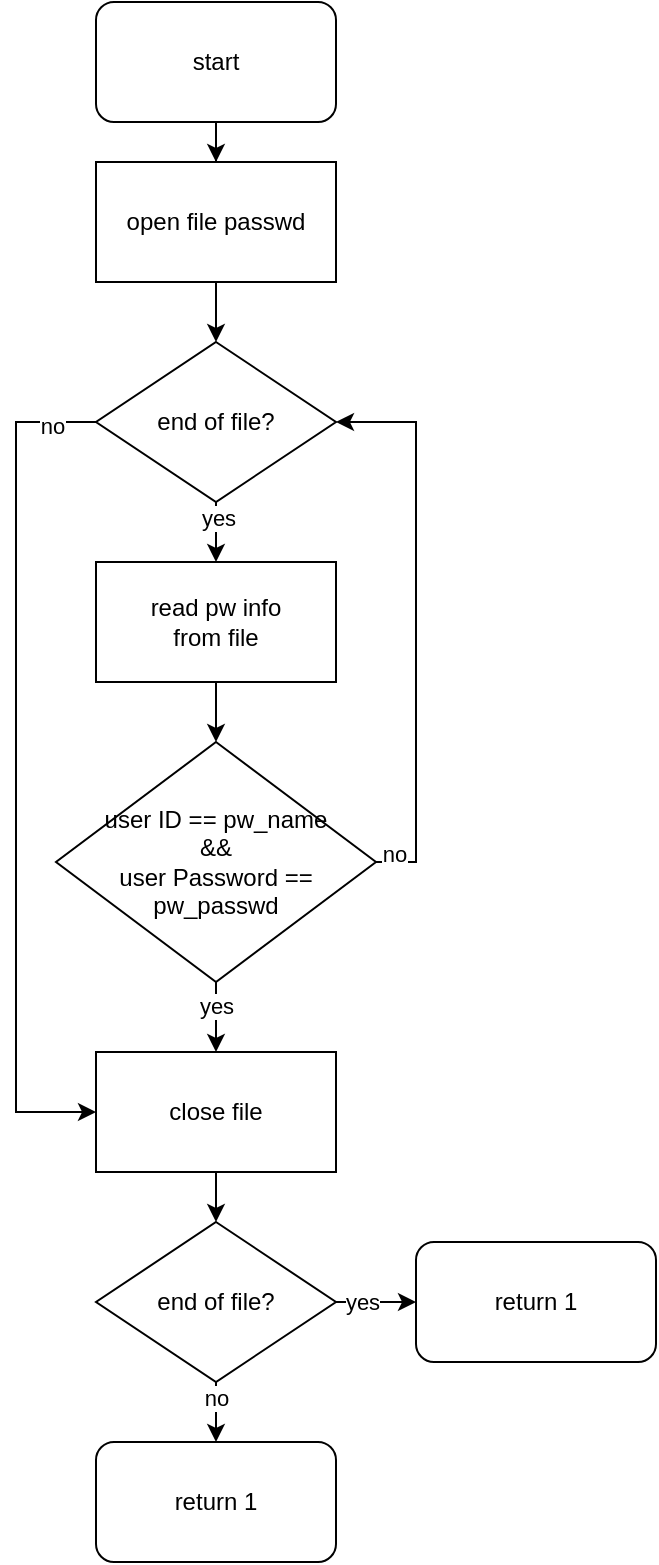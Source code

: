 <mxfile version="24.2.5" type="device">
  <diagram name="페이지-1" id="b8CsXYCP36CsSBA16VwG">
    <mxGraphModel dx="1194" dy="657" grid="1" gridSize="10" guides="1" tooltips="1" connect="1" arrows="1" fold="1" page="1" pageScale="1" pageWidth="827" pageHeight="1169" math="0" shadow="0">
      <root>
        <mxCell id="0" />
        <mxCell id="1" parent="0" />
        <mxCell id="bPr4n9c5Zi3YxQuaYQDF-33" style="edgeStyle=orthogonalEdgeStyle;rounded=0;orthogonalLoop=1;jettySize=auto;html=1;entryX=0.5;entryY=0;entryDx=0;entryDy=0;" edge="1" parent="1" source="bPr4n9c5Zi3YxQuaYQDF-1" target="bPr4n9c5Zi3YxQuaYQDF-2">
          <mxGeometry relative="1" as="geometry" />
        </mxCell>
        <mxCell id="bPr4n9c5Zi3YxQuaYQDF-1" value="start" style="rounded=1;whiteSpace=wrap;html=1;" vertex="1" parent="1">
          <mxGeometry x="360" y="30" width="120" height="60" as="geometry" />
        </mxCell>
        <mxCell id="bPr4n9c5Zi3YxQuaYQDF-8" value="" style="edgeStyle=orthogonalEdgeStyle;rounded=0;orthogonalLoop=1;jettySize=auto;html=1;" edge="1" parent="1" source="bPr4n9c5Zi3YxQuaYQDF-2" target="bPr4n9c5Zi3YxQuaYQDF-3">
          <mxGeometry relative="1" as="geometry" />
        </mxCell>
        <mxCell id="bPr4n9c5Zi3YxQuaYQDF-2" value="open file passwd" style="rounded=0;whiteSpace=wrap;html=1;" vertex="1" parent="1">
          <mxGeometry x="360" y="110" width="120" height="60" as="geometry" />
        </mxCell>
        <mxCell id="bPr4n9c5Zi3YxQuaYQDF-5" value="" style="edgeStyle=orthogonalEdgeStyle;rounded=0;orthogonalLoop=1;jettySize=auto;html=1;" edge="1" parent="1" source="bPr4n9c5Zi3YxQuaYQDF-3" target="bPr4n9c5Zi3YxQuaYQDF-4">
          <mxGeometry relative="1" as="geometry" />
        </mxCell>
        <mxCell id="bPr4n9c5Zi3YxQuaYQDF-6" value="yes" style="edgeLabel;html=1;align=center;verticalAlign=middle;resizable=0;points=[];" vertex="1" connectable="0" parent="bPr4n9c5Zi3YxQuaYQDF-5">
          <mxGeometry x="-0.68" y="1" relative="1" as="geometry">
            <mxPoint as="offset" />
          </mxGeometry>
        </mxCell>
        <mxCell id="bPr4n9c5Zi3YxQuaYQDF-14" style="edgeStyle=orthogonalEdgeStyle;rounded=0;orthogonalLoop=1;jettySize=auto;html=1;entryX=0;entryY=0.5;entryDx=0;entryDy=0;" edge="1" parent="1" source="bPr4n9c5Zi3YxQuaYQDF-3" target="bPr4n9c5Zi3YxQuaYQDF-11">
          <mxGeometry relative="1" as="geometry">
            <Array as="points">
              <mxPoint x="320" y="240" />
              <mxPoint x="320" y="585" />
            </Array>
          </mxGeometry>
        </mxCell>
        <mxCell id="bPr4n9c5Zi3YxQuaYQDF-15" value="no" style="edgeLabel;html=1;align=center;verticalAlign=middle;resizable=0;points=[];" vertex="1" connectable="0" parent="bPr4n9c5Zi3YxQuaYQDF-14">
          <mxGeometry x="-0.896" y="2" relative="1" as="geometry">
            <mxPoint as="offset" />
          </mxGeometry>
        </mxCell>
        <mxCell id="bPr4n9c5Zi3YxQuaYQDF-3" value="end of file?" style="rhombus;whiteSpace=wrap;html=1;" vertex="1" parent="1">
          <mxGeometry x="360" y="200" width="120" height="80" as="geometry" />
        </mxCell>
        <mxCell id="bPr4n9c5Zi3YxQuaYQDF-10" value="" style="edgeStyle=orthogonalEdgeStyle;rounded=0;orthogonalLoop=1;jettySize=auto;html=1;" edge="1" parent="1" source="bPr4n9c5Zi3YxQuaYQDF-4" target="bPr4n9c5Zi3YxQuaYQDF-9">
          <mxGeometry relative="1" as="geometry" />
        </mxCell>
        <mxCell id="bPr4n9c5Zi3YxQuaYQDF-4" value="read pw info&lt;div&gt;from file&lt;/div&gt;" style="rounded=0;whiteSpace=wrap;html=1;" vertex="1" parent="1">
          <mxGeometry x="360" y="310" width="120" height="60" as="geometry" />
        </mxCell>
        <mxCell id="bPr4n9c5Zi3YxQuaYQDF-12" value="" style="edgeStyle=orthogonalEdgeStyle;rounded=0;orthogonalLoop=1;jettySize=auto;html=1;" edge="1" parent="1" source="bPr4n9c5Zi3YxQuaYQDF-9" target="bPr4n9c5Zi3YxQuaYQDF-11">
          <mxGeometry relative="1" as="geometry" />
        </mxCell>
        <mxCell id="bPr4n9c5Zi3YxQuaYQDF-13" value="yes" style="edgeLabel;html=1;align=center;verticalAlign=middle;resizable=0;points=[];" vertex="1" connectable="0" parent="bPr4n9c5Zi3YxQuaYQDF-12">
          <mxGeometry x="-0.467" relative="1" as="geometry">
            <mxPoint as="offset" />
          </mxGeometry>
        </mxCell>
        <mxCell id="bPr4n9c5Zi3YxQuaYQDF-17" style="edgeStyle=orthogonalEdgeStyle;rounded=0;orthogonalLoop=1;jettySize=auto;html=1;entryX=1;entryY=0.5;entryDx=0;entryDy=0;" edge="1" parent="1" source="bPr4n9c5Zi3YxQuaYQDF-9" target="bPr4n9c5Zi3YxQuaYQDF-3">
          <mxGeometry relative="1" as="geometry">
            <Array as="points">
              <mxPoint x="520" y="460" />
              <mxPoint x="520" y="240" />
            </Array>
          </mxGeometry>
        </mxCell>
        <mxCell id="bPr4n9c5Zi3YxQuaYQDF-18" value="no" style="edgeLabel;html=1;align=center;verticalAlign=middle;resizable=0;points=[];" vertex="1" connectable="0" parent="bPr4n9c5Zi3YxQuaYQDF-17">
          <mxGeometry x="-0.936" y="4" relative="1" as="geometry">
            <mxPoint as="offset" />
          </mxGeometry>
        </mxCell>
        <mxCell id="bPr4n9c5Zi3YxQuaYQDF-9" value="user ID == pw_name&lt;div&gt;&amp;amp;&amp;amp;&lt;/div&gt;&lt;div&gt;user Password == pw_passwd&lt;/div&gt;" style="rhombus;whiteSpace=wrap;html=1;" vertex="1" parent="1">
          <mxGeometry x="340" y="400" width="160" height="120" as="geometry" />
        </mxCell>
        <mxCell id="bPr4n9c5Zi3YxQuaYQDF-22" value="" style="edgeStyle=orthogonalEdgeStyle;rounded=0;orthogonalLoop=1;jettySize=auto;html=1;" edge="1" parent="1" source="bPr4n9c5Zi3YxQuaYQDF-11" target="bPr4n9c5Zi3YxQuaYQDF-20">
          <mxGeometry relative="1" as="geometry" />
        </mxCell>
        <mxCell id="bPr4n9c5Zi3YxQuaYQDF-11" value="close file" style="rounded=0;whiteSpace=wrap;html=1;" vertex="1" parent="1">
          <mxGeometry x="360" y="555" width="120" height="60" as="geometry" />
        </mxCell>
        <mxCell id="bPr4n9c5Zi3YxQuaYQDF-25" value="" style="edgeStyle=orthogonalEdgeStyle;rounded=0;orthogonalLoop=1;jettySize=auto;html=1;" edge="1" parent="1" source="bPr4n9c5Zi3YxQuaYQDF-20" target="bPr4n9c5Zi3YxQuaYQDF-24">
          <mxGeometry relative="1" as="geometry" />
        </mxCell>
        <mxCell id="bPr4n9c5Zi3YxQuaYQDF-26" value="no" style="edgeLabel;html=1;align=center;verticalAlign=middle;resizable=0;points=[];" vertex="1" connectable="0" parent="bPr4n9c5Zi3YxQuaYQDF-25">
          <mxGeometry x="-0.68" relative="1" as="geometry">
            <mxPoint as="offset" />
          </mxGeometry>
        </mxCell>
        <mxCell id="bPr4n9c5Zi3YxQuaYQDF-28" value="" style="edgeStyle=orthogonalEdgeStyle;rounded=0;orthogonalLoop=1;jettySize=auto;html=1;" edge="1" parent="1" source="bPr4n9c5Zi3YxQuaYQDF-20" target="bPr4n9c5Zi3YxQuaYQDF-27">
          <mxGeometry relative="1" as="geometry" />
        </mxCell>
        <mxCell id="bPr4n9c5Zi3YxQuaYQDF-29" value="yes" style="edgeLabel;html=1;align=center;verticalAlign=middle;resizable=0;points=[];" vertex="1" connectable="0" parent="bPr4n9c5Zi3YxQuaYQDF-28">
          <mxGeometry x="-0.35" relative="1" as="geometry">
            <mxPoint as="offset" />
          </mxGeometry>
        </mxCell>
        <mxCell id="bPr4n9c5Zi3YxQuaYQDF-20" value="end of file?" style="rhombus;whiteSpace=wrap;html=1;" vertex="1" parent="1">
          <mxGeometry x="360" y="640" width="120" height="80" as="geometry" />
        </mxCell>
        <mxCell id="bPr4n9c5Zi3YxQuaYQDF-24" value="return 1" style="rounded=1;whiteSpace=wrap;html=1;" vertex="1" parent="1">
          <mxGeometry x="360" y="750" width="120" height="60" as="geometry" />
        </mxCell>
        <mxCell id="bPr4n9c5Zi3YxQuaYQDF-27" value="return 1" style="rounded=1;whiteSpace=wrap;html=1;" vertex="1" parent="1">
          <mxGeometry x="520" y="650" width="120" height="60" as="geometry" />
        </mxCell>
      </root>
    </mxGraphModel>
  </diagram>
</mxfile>
